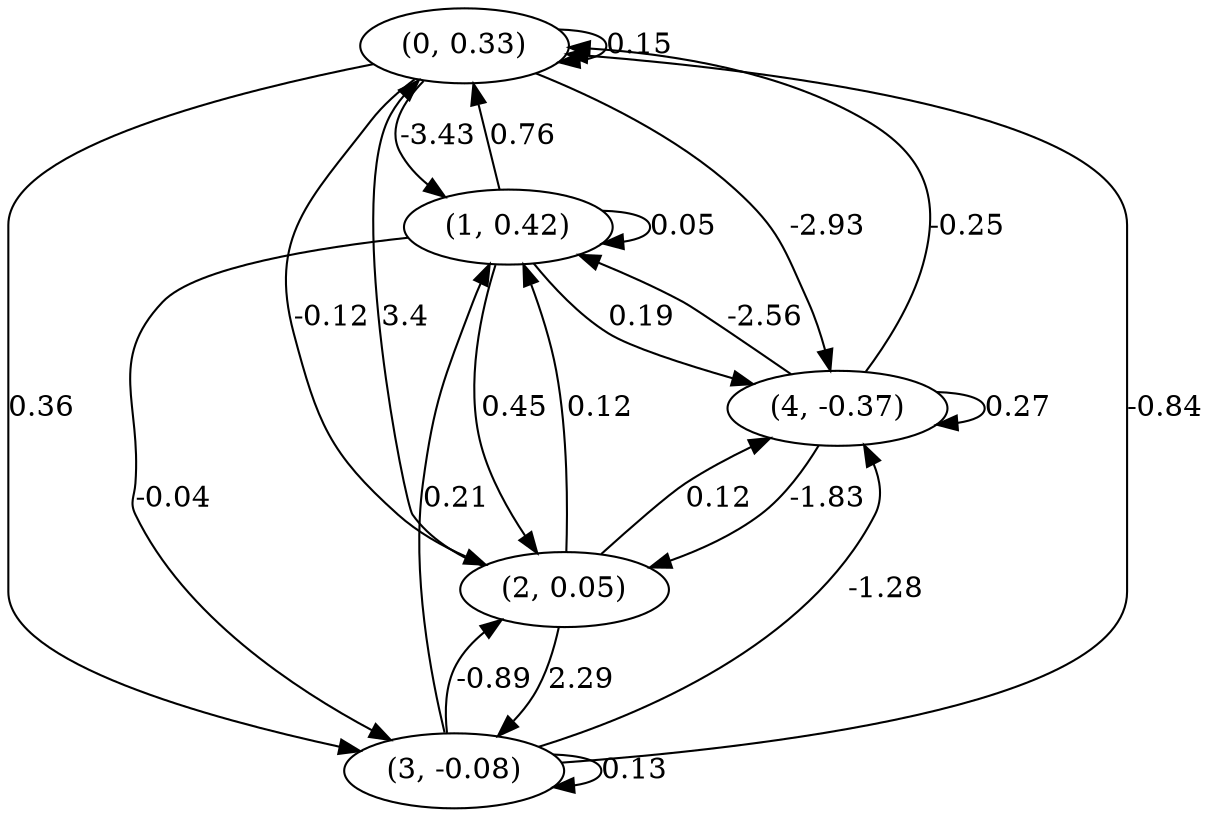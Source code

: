 digraph {
    0 [ label = "(0, 0.33)" ]
    1 [ label = "(1, 0.42)" ]
    2 [ label = "(2, 0.05)" ]
    3 [ label = "(3, -0.08)" ]
    4 [ label = "(4, -0.37)" ]
    0 -> 0 [ label = "0.15" ]
    1 -> 1 [ label = "0.05" ]
    3 -> 3 [ label = "0.13" ]
    4 -> 4 [ label = "0.27" ]
    1 -> 0 [ label = "0.76" ]
    2 -> 0 [ label = "3.4" ]
    3 -> 0 [ label = "-0.84" ]
    4 -> 0 [ label = "-0.25" ]
    0 -> 1 [ label = "-3.43" ]
    2 -> 1 [ label = "0.12" ]
    3 -> 1 [ label = "0.21" ]
    4 -> 1 [ label = "-2.56" ]
    0 -> 2 [ label = "-0.12" ]
    1 -> 2 [ label = "0.45" ]
    3 -> 2 [ label = "-0.89" ]
    4 -> 2 [ label = "-1.83" ]
    0 -> 3 [ label = "0.36" ]
    1 -> 3 [ label = "-0.04" ]
    2 -> 3 [ label = "2.29" ]
    0 -> 4 [ label = "-2.93" ]
    1 -> 4 [ label = "0.19" ]
    2 -> 4 [ label = "0.12" ]
    3 -> 4 [ label = "-1.28" ]
}

